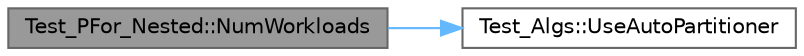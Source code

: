 digraph "Test_PFor_Nested::NumWorkloads"
{
 // LATEX_PDF_SIZE
  bgcolor="transparent";
  edge [fontname=Helvetica,fontsize=10,labelfontname=Helvetica,labelfontsize=10];
  node [fontname=Helvetica,fontsize=10,shape=box,height=0.2,width=0.4];
  rankdir="LR";
  Node1 [id="Node000001",label="Test_PFor_Nested::NumWorkloads",height=0.2,width=0.4,color="gray40", fillcolor="grey60", style="filled", fontcolor="black",tooltip="Returns the number of workloads supported"];
  Node1 -> Node2 [id="edge2_Node000001_Node000002",color="steelblue1",style="solid",tooltip=" "];
  Node2 [id="Node000002",label="Test_Algs::UseAutoPartitioner",height=0.2,width=0.4,color="grey40", fillcolor="white", style="filled",URL="$class_test___algs.html#a9bf51b4d2c3cf0dea21c52b1a1f73d44",tooltip=" "];
}
